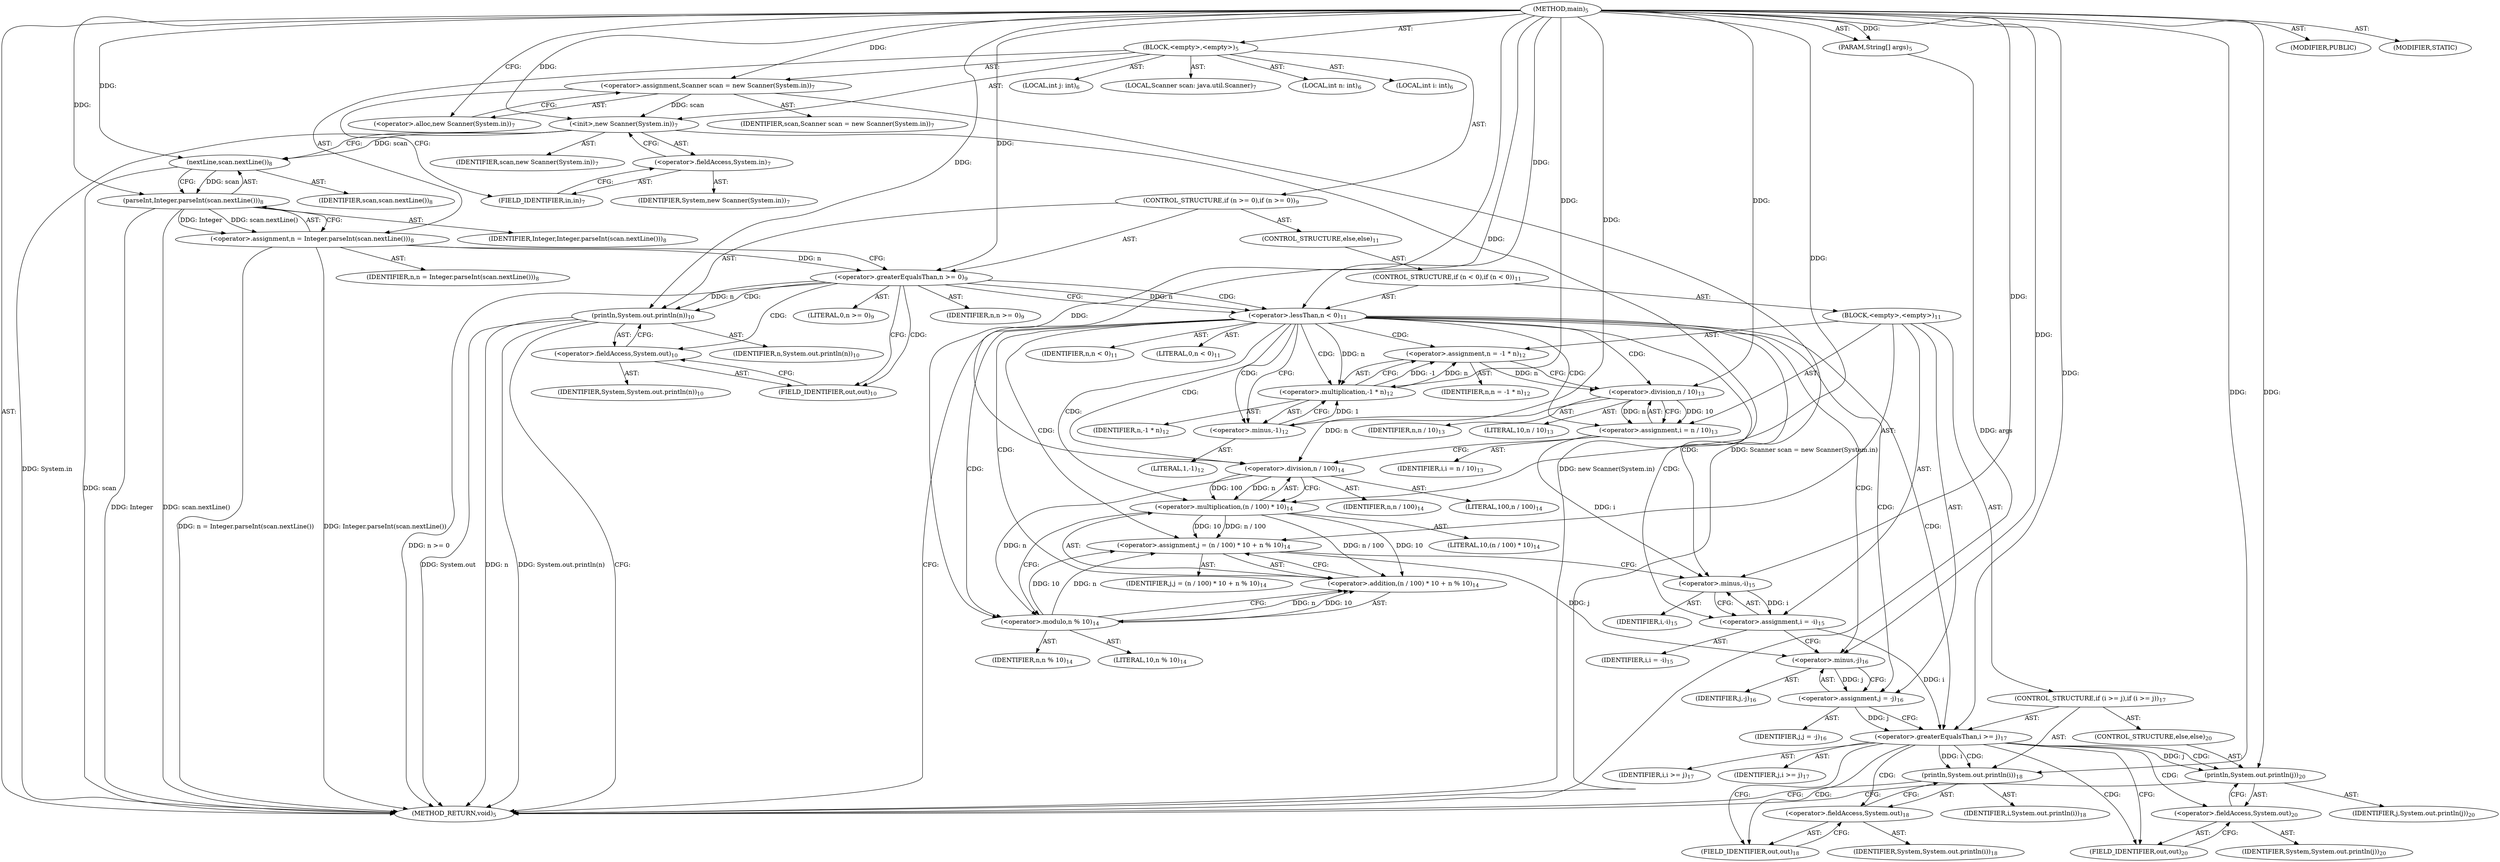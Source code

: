 digraph "main" {  
"19" [label = <(METHOD,main)<SUB>5</SUB>> ]
"20" [label = <(PARAM,String[] args)<SUB>5</SUB>> ]
"21" [label = <(BLOCK,&lt;empty&gt;,&lt;empty&gt;)<SUB>5</SUB>> ]
"22" [label = <(LOCAL,int n: int)<SUB>6</SUB>> ]
"23" [label = <(LOCAL,int i: int)<SUB>6</SUB>> ]
"24" [label = <(LOCAL,int j: int)<SUB>6</SUB>> ]
"4" [label = <(LOCAL,Scanner scan: java.util.Scanner)<SUB>7</SUB>> ]
"25" [label = <(&lt;operator&gt;.assignment,Scanner scan = new Scanner(System.in))<SUB>7</SUB>> ]
"26" [label = <(IDENTIFIER,scan,Scanner scan = new Scanner(System.in))<SUB>7</SUB>> ]
"27" [label = <(&lt;operator&gt;.alloc,new Scanner(System.in))<SUB>7</SUB>> ]
"28" [label = <(&lt;init&gt;,new Scanner(System.in))<SUB>7</SUB>> ]
"3" [label = <(IDENTIFIER,scan,new Scanner(System.in))<SUB>7</SUB>> ]
"29" [label = <(&lt;operator&gt;.fieldAccess,System.in)<SUB>7</SUB>> ]
"30" [label = <(IDENTIFIER,System,new Scanner(System.in))<SUB>7</SUB>> ]
"31" [label = <(FIELD_IDENTIFIER,in,in)<SUB>7</SUB>> ]
"32" [label = <(&lt;operator&gt;.assignment,n = Integer.parseInt(scan.nextLine()))<SUB>8</SUB>> ]
"33" [label = <(IDENTIFIER,n,n = Integer.parseInt(scan.nextLine()))<SUB>8</SUB>> ]
"34" [label = <(parseInt,Integer.parseInt(scan.nextLine()))<SUB>8</SUB>> ]
"35" [label = <(IDENTIFIER,Integer,Integer.parseInt(scan.nextLine()))<SUB>8</SUB>> ]
"36" [label = <(nextLine,scan.nextLine())<SUB>8</SUB>> ]
"37" [label = <(IDENTIFIER,scan,scan.nextLine())<SUB>8</SUB>> ]
"38" [label = <(CONTROL_STRUCTURE,if (n &gt;= 0),if (n &gt;= 0))<SUB>9</SUB>> ]
"39" [label = <(&lt;operator&gt;.greaterEqualsThan,n &gt;= 0)<SUB>9</SUB>> ]
"40" [label = <(IDENTIFIER,n,n &gt;= 0)<SUB>9</SUB>> ]
"41" [label = <(LITERAL,0,n &gt;= 0)<SUB>9</SUB>> ]
"42" [label = <(println,System.out.println(n))<SUB>10</SUB>> ]
"43" [label = <(&lt;operator&gt;.fieldAccess,System.out)<SUB>10</SUB>> ]
"44" [label = <(IDENTIFIER,System,System.out.println(n))<SUB>10</SUB>> ]
"45" [label = <(FIELD_IDENTIFIER,out,out)<SUB>10</SUB>> ]
"46" [label = <(IDENTIFIER,n,System.out.println(n))<SUB>10</SUB>> ]
"47" [label = <(CONTROL_STRUCTURE,else,else)<SUB>11</SUB>> ]
"48" [label = <(CONTROL_STRUCTURE,if (n &lt; 0),if (n &lt; 0))<SUB>11</SUB>> ]
"49" [label = <(&lt;operator&gt;.lessThan,n &lt; 0)<SUB>11</SUB>> ]
"50" [label = <(IDENTIFIER,n,n &lt; 0)<SUB>11</SUB>> ]
"51" [label = <(LITERAL,0,n &lt; 0)<SUB>11</SUB>> ]
"52" [label = <(BLOCK,&lt;empty&gt;,&lt;empty&gt;)<SUB>11</SUB>> ]
"53" [label = <(&lt;operator&gt;.assignment,n = -1 * n)<SUB>12</SUB>> ]
"54" [label = <(IDENTIFIER,n,n = -1 * n)<SUB>12</SUB>> ]
"55" [label = <(&lt;operator&gt;.multiplication,-1 * n)<SUB>12</SUB>> ]
"56" [label = <(&lt;operator&gt;.minus,-1)<SUB>12</SUB>> ]
"57" [label = <(LITERAL,1,-1)<SUB>12</SUB>> ]
"58" [label = <(IDENTIFIER,n,-1 * n)<SUB>12</SUB>> ]
"59" [label = <(&lt;operator&gt;.assignment,i = n / 10)<SUB>13</SUB>> ]
"60" [label = <(IDENTIFIER,i,i = n / 10)<SUB>13</SUB>> ]
"61" [label = <(&lt;operator&gt;.division,n / 10)<SUB>13</SUB>> ]
"62" [label = <(IDENTIFIER,n,n / 10)<SUB>13</SUB>> ]
"63" [label = <(LITERAL,10,n / 10)<SUB>13</SUB>> ]
"64" [label = <(&lt;operator&gt;.assignment,j = (n / 100) * 10 + n % 10)<SUB>14</SUB>> ]
"65" [label = <(IDENTIFIER,j,j = (n / 100) * 10 + n % 10)<SUB>14</SUB>> ]
"66" [label = <(&lt;operator&gt;.addition,(n / 100) * 10 + n % 10)<SUB>14</SUB>> ]
"67" [label = <(&lt;operator&gt;.multiplication,(n / 100) * 10)<SUB>14</SUB>> ]
"68" [label = <(&lt;operator&gt;.division,n / 100)<SUB>14</SUB>> ]
"69" [label = <(IDENTIFIER,n,n / 100)<SUB>14</SUB>> ]
"70" [label = <(LITERAL,100,n / 100)<SUB>14</SUB>> ]
"71" [label = <(LITERAL,10,(n / 100) * 10)<SUB>14</SUB>> ]
"72" [label = <(&lt;operator&gt;.modulo,n % 10)<SUB>14</SUB>> ]
"73" [label = <(IDENTIFIER,n,n % 10)<SUB>14</SUB>> ]
"74" [label = <(LITERAL,10,n % 10)<SUB>14</SUB>> ]
"75" [label = <(&lt;operator&gt;.assignment,i = -i)<SUB>15</SUB>> ]
"76" [label = <(IDENTIFIER,i,i = -i)<SUB>15</SUB>> ]
"77" [label = <(&lt;operator&gt;.minus,-i)<SUB>15</SUB>> ]
"78" [label = <(IDENTIFIER,i,-i)<SUB>15</SUB>> ]
"79" [label = <(&lt;operator&gt;.assignment,j = -j)<SUB>16</SUB>> ]
"80" [label = <(IDENTIFIER,j,j = -j)<SUB>16</SUB>> ]
"81" [label = <(&lt;operator&gt;.minus,-j)<SUB>16</SUB>> ]
"82" [label = <(IDENTIFIER,j,-j)<SUB>16</SUB>> ]
"83" [label = <(CONTROL_STRUCTURE,if (i &gt;= j),if (i &gt;= j))<SUB>17</SUB>> ]
"84" [label = <(&lt;operator&gt;.greaterEqualsThan,i &gt;= j)<SUB>17</SUB>> ]
"85" [label = <(IDENTIFIER,i,i &gt;= j)<SUB>17</SUB>> ]
"86" [label = <(IDENTIFIER,j,i &gt;= j)<SUB>17</SUB>> ]
"87" [label = <(println,System.out.println(i))<SUB>18</SUB>> ]
"88" [label = <(&lt;operator&gt;.fieldAccess,System.out)<SUB>18</SUB>> ]
"89" [label = <(IDENTIFIER,System,System.out.println(i))<SUB>18</SUB>> ]
"90" [label = <(FIELD_IDENTIFIER,out,out)<SUB>18</SUB>> ]
"91" [label = <(IDENTIFIER,i,System.out.println(i))<SUB>18</SUB>> ]
"92" [label = <(CONTROL_STRUCTURE,else,else)<SUB>20</SUB>> ]
"93" [label = <(println,System.out.println(j))<SUB>20</SUB>> ]
"94" [label = <(&lt;operator&gt;.fieldAccess,System.out)<SUB>20</SUB>> ]
"95" [label = <(IDENTIFIER,System,System.out.println(j))<SUB>20</SUB>> ]
"96" [label = <(FIELD_IDENTIFIER,out,out)<SUB>20</SUB>> ]
"97" [label = <(IDENTIFIER,j,System.out.println(j))<SUB>20</SUB>> ]
"98" [label = <(MODIFIER,PUBLIC)> ]
"99" [label = <(MODIFIER,STATIC)> ]
"100" [label = <(METHOD_RETURN,void)<SUB>5</SUB>> ]
  "19" -> "20"  [ label = "AST: "] 
  "19" -> "21"  [ label = "AST: "] 
  "19" -> "98"  [ label = "AST: "] 
  "19" -> "99"  [ label = "AST: "] 
  "19" -> "100"  [ label = "AST: "] 
  "21" -> "22"  [ label = "AST: "] 
  "21" -> "23"  [ label = "AST: "] 
  "21" -> "24"  [ label = "AST: "] 
  "21" -> "4"  [ label = "AST: "] 
  "21" -> "25"  [ label = "AST: "] 
  "21" -> "28"  [ label = "AST: "] 
  "21" -> "32"  [ label = "AST: "] 
  "21" -> "38"  [ label = "AST: "] 
  "25" -> "26"  [ label = "AST: "] 
  "25" -> "27"  [ label = "AST: "] 
  "28" -> "3"  [ label = "AST: "] 
  "28" -> "29"  [ label = "AST: "] 
  "29" -> "30"  [ label = "AST: "] 
  "29" -> "31"  [ label = "AST: "] 
  "32" -> "33"  [ label = "AST: "] 
  "32" -> "34"  [ label = "AST: "] 
  "34" -> "35"  [ label = "AST: "] 
  "34" -> "36"  [ label = "AST: "] 
  "36" -> "37"  [ label = "AST: "] 
  "38" -> "39"  [ label = "AST: "] 
  "38" -> "42"  [ label = "AST: "] 
  "38" -> "47"  [ label = "AST: "] 
  "39" -> "40"  [ label = "AST: "] 
  "39" -> "41"  [ label = "AST: "] 
  "42" -> "43"  [ label = "AST: "] 
  "42" -> "46"  [ label = "AST: "] 
  "43" -> "44"  [ label = "AST: "] 
  "43" -> "45"  [ label = "AST: "] 
  "47" -> "48"  [ label = "AST: "] 
  "48" -> "49"  [ label = "AST: "] 
  "48" -> "52"  [ label = "AST: "] 
  "49" -> "50"  [ label = "AST: "] 
  "49" -> "51"  [ label = "AST: "] 
  "52" -> "53"  [ label = "AST: "] 
  "52" -> "59"  [ label = "AST: "] 
  "52" -> "64"  [ label = "AST: "] 
  "52" -> "75"  [ label = "AST: "] 
  "52" -> "79"  [ label = "AST: "] 
  "52" -> "83"  [ label = "AST: "] 
  "53" -> "54"  [ label = "AST: "] 
  "53" -> "55"  [ label = "AST: "] 
  "55" -> "56"  [ label = "AST: "] 
  "55" -> "58"  [ label = "AST: "] 
  "56" -> "57"  [ label = "AST: "] 
  "59" -> "60"  [ label = "AST: "] 
  "59" -> "61"  [ label = "AST: "] 
  "61" -> "62"  [ label = "AST: "] 
  "61" -> "63"  [ label = "AST: "] 
  "64" -> "65"  [ label = "AST: "] 
  "64" -> "66"  [ label = "AST: "] 
  "66" -> "67"  [ label = "AST: "] 
  "66" -> "72"  [ label = "AST: "] 
  "67" -> "68"  [ label = "AST: "] 
  "67" -> "71"  [ label = "AST: "] 
  "68" -> "69"  [ label = "AST: "] 
  "68" -> "70"  [ label = "AST: "] 
  "72" -> "73"  [ label = "AST: "] 
  "72" -> "74"  [ label = "AST: "] 
  "75" -> "76"  [ label = "AST: "] 
  "75" -> "77"  [ label = "AST: "] 
  "77" -> "78"  [ label = "AST: "] 
  "79" -> "80"  [ label = "AST: "] 
  "79" -> "81"  [ label = "AST: "] 
  "81" -> "82"  [ label = "AST: "] 
  "83" -> "84"  [ label = "AST: "] 
  "83" -> "87"  [ label = "AST: "] 
  "83" -> "92"  [ label = "AST: "] 
  "84" -> "85"  [ label = "AST: "] 
  "84" -> "86"  [ label = "AST: "] 
  "87" -> "88"  [ label = "AST: "] 
  "87" -> "91"  [ label = "AST: "] 
  "88" -> "89"  [ label = "AST: "] 
  "88" -> "90"  [ label = "AST: "] 
  "92" -> "93"  [ label = "AST: "] 
  "93" -> "94"  [ label = "AST: "] 
  "93" -> "97"  [ label = "AST: "] 
  "94" -> "95"  [ label = "AST: "] 
  "94" -> "96"  [ label = "AST: "] 
  "25" -> "31"  [ label = "CFG: "] 
  "28" -> "36"  [ label = "CFG: "] 
  "32" -> "39"  [ label = "CFG: "] 
  "27" -> "25"  [ label = "CFG: "] 
  "29" -> "28"  [ label = "CFG: "] 
  "34" -> "32"  [ label = "CFG: "] 
  "39" -> "45"  [ label = "CFG: "] 
  "39" -> "49"  [ label = "CFG: "] 
  "42" -> "100"  [ label = "CFG: "] 
  "31" -> "29"  [ label = "CFG: "] 
  "36" -> "34"  [ label = "CFG: "] 
  "43" -> "42"  [ label = "CFG: "] 
  "45" -> "43"  [ label = "CFG: "] 
  "49" -> "100"  [ label = "CFG: "] 
  "49" -> "56"  [ label = "CFG: "] 
  "53" -> "61"  [ label = "CFG: "] 
  "59" -> "68"  [ label = "CFG: "] 
  "64" -> "77"  [ label = "CFG: "] 
  "75" -> "81"  [ label = "CFG: "] 
  "79" -> "84"  [ label = "CFG: "] 
  "55" -> "53"  [ label = "CFG: "] 
  "61" -> "59"  [ label = "CFG: "] 
  "66" -> "64"  [ label = "CFG: "] 
  "77" -> "75"  [ label = "CFG: "] 
  "81" -> "79"  [ label = "CFG: "] 
  "84" -> "90"  [ label = "CFG: "] 
  "84" -> "96"  [ label = "CFG: "] 
  "87" -> "100"  [ label = "CFG: "] 
  "56" -> "55"  [ label = "CFG: "] 
  "67" -> "72"  [ label = "CFG: "] 
  "72" -> "66"  [ label = "CFG: "] 
  "88" -> "87"  [ label = "CFG: "] 
  "93" -> "100"  [ label = "CFG: "] 
  "68" -> "67"  [ label = "CFG: "] 
  "90" -> "88"  [ label = "CFG: "] 
  "94" -> "93"  [ label = "CFG: "] 
  "96" -> "94"  [ label = "CFG: "] 
  "19" -> "27"  [ label = "CFG: "] 
  "20" -> "100"  [ label = "DDG: args"] 
  "25" -> "100"  [ label = "DDG: Scanner scan = new Scanner(System.in)"] 
  "28" -> "100"  [ label = "DDG: System.in"] 
  "28" -> "100"  [ label = "DDG: new Scanner(System.in)"] 
  "36" -> "100"  [ label = "DDG: scan"] 
  "34" -> "100"  [ label = "DDG: scan.nextLine()"] 
  "32" -> "100"  [ label = "DDG: Integer.parseInt(scan.nextLine())"] 
  "32" -> "100"  [ label = "DDG: n = Integer.parseInt(scan.nextLine())"] 
  "39" -> "100"  [ label = "DDG: n &gt;= 0"] 
  "42" -> "100"  [ label = "DDG: System.out"] 
  "42" -> "100"  [ label = "DDG: n"] 
  "42" -> "100"  [ label = "DDG: System.out.println(n)"] 
  "34" -> "100"  [ label = "DDG: Integer"] 
  "19" -> "20"  [ label = "DDG: "] 
  "19" -> "25"  [ label = "DDG: "] 
  "34" -> "32"  [ label = "DDG: Integer"] 
  "34" -> "32"  [ label = "DDG: scan.nextLine()"] 
  "25" -> "28"  [ label = "DDG: scan"] 
  "19" -> "28"  [ label = "DDG: "] 
  "19" -> "34"  [ label = "DDG: "] 
  "36" -> "34"  [ label = "DDG: scan"] 
  "32" -> "39"  [ label = "DDG: n"] 
  "19" -> "39"  [ label = "DDG: "] 
  "39" -> "42"  [ label = "DDG: n"] 
  "19" -> "42"  [ label = "DDG: "] 
  "28" -> "36"  [ label = "DDG: scan"] 
  "19" -> "36"  [ label = "DDG: "] 
  "39" -> "49"  [ label = "DDG: n"] 
  "19" -> "49"  [ label = "DDG: "] 
  "55" -> "53"  [ label = "DDG: -1"] 
  "55" -> "53"  [ label = "DDG: n"] 
  "61" -> "59"  [ label = "DDG: n"] 
  "61" -> "59"  [ label = "DDG: 10"] 
  "67" -> "64"  [ label = "DDG: n / 100"] 
  "67" -> "64"  [ label = "DDG: 10"] 
  "72" -> "64"  [ label = "DDG: n"] 
  "72" -> "64"  [ label = "DDG: 10"] 
  "77" -> "75"  [ label = "DDG: i"] 
  "81" -> "79"  [ label = "DDG: j"] 
  "56" -> "55"  [ label = "DDG: 1"] 
  "49" -> "55"  [ label = "DDG: n"] 
  "19" -> "55"  [ label = "DDG: "] 
  "53" -> "61"  [ label = "DDG: n"] 
  "19" -> "61"  [ label = "DDG: "] 
  "67" -> "66"  [ label = "DDG: n / 100"] 
  "67" -> "66"  [ label = "DDG: 10"] 
  "72" -> "66"  [ label = "DDG: n"] 
  "72" -> "66"  [ label = "DDG: 10"] 
  "59" -> "77"  [ label = "DDG: i"] 
  "19" -> "77"  [ label = "DDG: "] 
  "64" -> "81"  [ label = "DDG: j"] 
  "19" -> "81"  [ label = "DDG: "] 
  "75" -> "84"  [ label = "DDG: i"] 
  "19" -> "84"  [ label = "DDG: "] 
  "79" -> "84"  [ label = "DDG: j"] 
  "84" -> "87"  [ label = "DDG: i"] 
  "19" -> "87"  [ label = "DDG: "] 
  "19" -> "56"  [ label = "DDG: "] 
  "68" -> "67"  [ label = "DDG: n"] 
  "68" -> "67"  [ label = "DDG: 100"] 
  "19" -> "67"  [ label = "DDG: "] 
  "68" -> "72"  [ label = "DDG: n"] 
  "19" -> "72"  [ label = "DDG: "] 
  "84" -> "93"  [ label = "DDG: j"] 
  "19" -> "93"  [ label = "DDG: "] 
  "61" -> "68"  [ label = "DDG: n"] 
  "19" -> "68"  [ label = "DDG: "] 
  "39" -> "49"  [ label = "CDG: "] 
  "39" -> "42"  [ label = "CDG: "] 
  "39" -> "45"  [ label = "CDG: "] 
  "39" -> "43"  [ label = "CDG: "] 
  "49" -> "68"  [ label = "CDG: "] 
  "49" -> "77"  [ label = "CDG: "] 
  "49" -> "64"  [ label = "CDG: "] 
  "49" -> "66"  [ label = "CDG: "] 
  "49" -> "75"  [ label = "CDG: "] 
  "49" -> "81"  [ label = "CDG: "] 
  "49" -> "84"  [ label = "CDG: "] 
  "49" -> "72"  [ label = "CDG: "] 
  "49" -> "56"  [ label = "CDG: "] 
  "49" -> "67"  [ label = "CDG: "] 
  "49" -> "59"  [ label = "CDG: "] 
  "49" -> "79"  [ label = "CDG: "] 
  "49" -> "61"  [ label = "CDG: "] 
  "49" -> "53"  [ label = "CDG: "] 
  "49" -> "55"  [ label = "CDG: "] 
  "84" -> "94"  [ label = "CDG: "] 
  "84" -> "96"  [ label = "CDG: "] 
  "84" -> "87"  [ label = "CDG: "] 
  "84" -> "93"  [ label = "CDG: "] 
  "84" -> "90"  [ label = "CDG: "] 
  "84" -> "88"  [ label = "CDG: "] 
}
